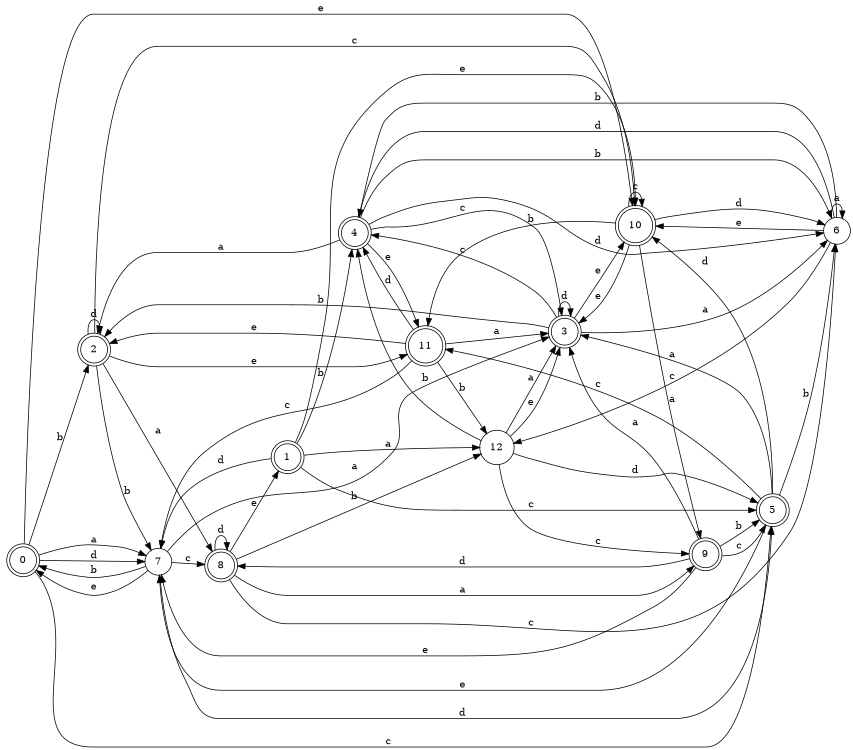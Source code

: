 digraph n11_5 {
__start0 [label="" shape="none"];

rankdir=LR;
size="8,5";

s0 [style="rounded,filled", color="black", fillcolor="white" shape="doublecircle", label="0"];
s1 [style="rounded,filled", color="black", fillcolor="white" shape="doublecircle", label="1"];
s2 [style="rounded,filled", color="black", fillcolor="white" shape="doublecircle", label="2"];
s3 [style="rounded,filled", color="black", fillcolor="white" shape="doublecircle", label="3"];
s4 [style="rounded,filled", color="black", fillcolor="white" shape="doublecircle", label="4"];
s5 [style="rounded,filled", color="black", fillcolor="white" shape="doublecircle", label="5"];
s6 [style="filled", color="black", fillcolor="white" shape="circle", label="6"];
s7 [style="filled", color="black", fillcolor="white" shape="circle", label="7"];
s8 [style="rounded,filled", color="black", fillcolor="white" shape="doublecircle", label="8"];
s9 [style="rounded,filled", color="black", fillcolor="white" shape="doublecircle", label="9"];
s10 [style="rounded,filled", color="black", fillcolor="white" shape="doublecircle", label="10"];
s11 [style="rounded,filled", color="black", fillcolor="white" shape="doublecircle", label="11"];
s12 [style="filled", color="black", fillcolor="white" shape="circle", label="12"];
s0 -> s7 [label="a"];
s0 -> s2 [label="b"];
s0 -> s5 [label="c"];
s0 -> s7 [label="d"];
s0 -> s10 [label="e"];
s1 -> s12 [label="a"];
s1 -> s4 [label="b"];
s1 -> s5 [label="c"];
s1 -> s7 [label="d"];
s1 -> s10 [label="e"];
s2 -> s8 [label="a"];
s2 -> s7 [label="b"];
s2 -> s10 [label="c"];
s2 -> s2 [label="d"];
s2 -> s11 [label="e"];
s3 -> s6 [label="a"];
s3 -> s2 [label="b"];
s3 -> s4 [label="c"];
s3 -> s3 [label="d"];
s3 -> s10 [label="e"];
s4 -> s2 [label="a"];
s4 -> s6 [label="b"];
s4 -> s3 [label="c"];
s4 -> s6 [label="d"];
s4 -> s11 [label="e"];
s5 -> s3 [label="a"];
s5 -> s6 [label="b"];
s5 -> s11 [label="c"];
s5 -> s10 [label="d"];
s5 -> s7 [label="e"];
s6 -> s6 [label="a"];
s6 -> s4 [label="b"];
s6 -> s12 [label="c"];
s6 -> s4 [label="d"];
s6 -> s10 [label="e"];
s7 -> s3 [label="a"];
s7 -> s0 [label="b"];
s7 -> s8 [label="c"];
s7 -> s5 [label="d"];
s7 -> s0 [label="e"];
s8 -> s9 [label="a"];
s8 -> s12 [label="b"];
s8 -> s6 [label="c"];
s8 -> s8 [label="d"];
s8 -> s1 [label="e"];
s9 -> s3 [label="a"];
s9 -> s5 [label="b"];
s9 -> s5 [label="c"];
s9 -> s8 [label="d"];
s9 -> s7 [label="e"];
s10 -> s9 [label="a"];
s10 -> s11 [label="b"];
s10 -> s10 [label="c"];
s10 -> s6 [label="d"];
s10 -> s3 [label="e"];
s11 -> s3 [label="a"];
s11 -> s12 [label="b"];
s11 -> s7 [label="c"];
s11 -> s4 [label="d"];
s11 -> s2 [label="e"];
s12 -> s3 [label="a"];
s12 -> s4 [label="b"];
s12 -> s9 [label="c"];
s12 -> s5 [label="d"];
s12 -> s3 [label="e"];

}